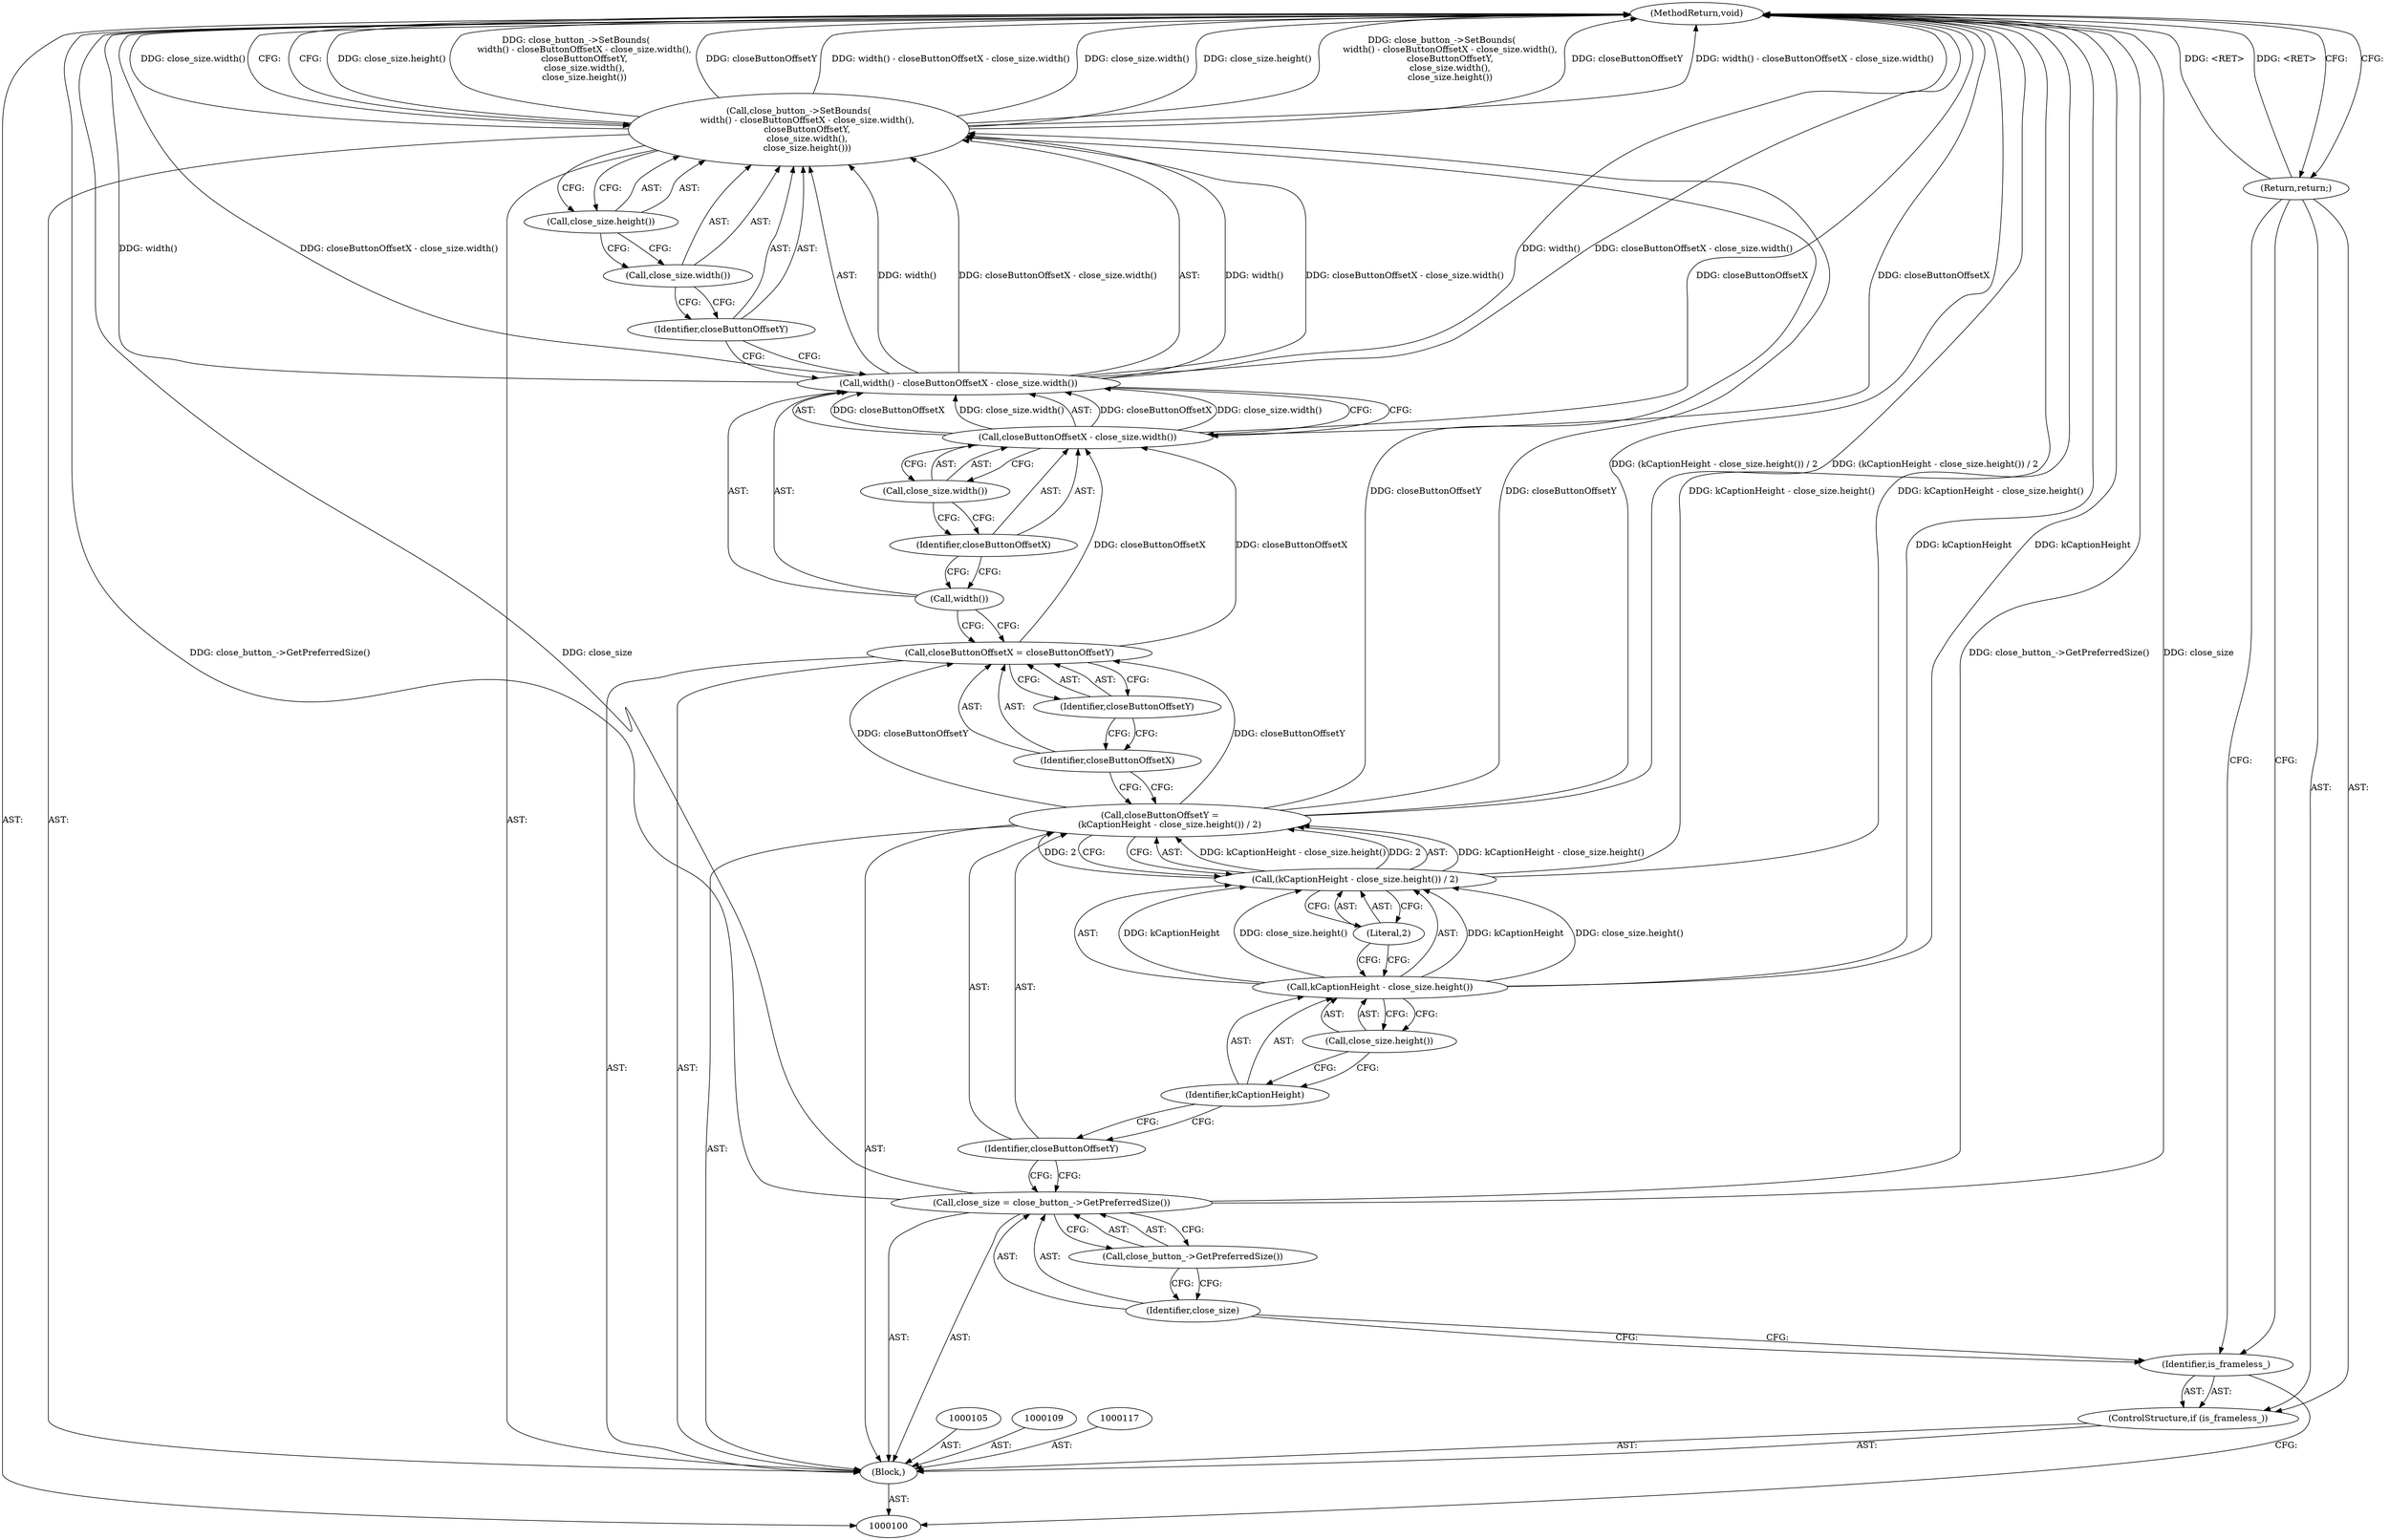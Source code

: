 digraph "0_Chrome_7f8cdab6fda192d15e45a3e9682b1eec427870c5_6" {
"1000130" [label="(MethodReturn,void)"];
"1000101" [label="(Block,)"];
"1000127" [label="(Identifier,closeButtonOffsetY)"];
"1000128" [label="(Call,close_size.width())"];
"1000129" [label="(Call,close_size.height())"];
"1000102" [label="(ControlStructure,if (is_frameless_))"];
"1000103" [label="(Identifier,is_frameless_)"];
"1000104" [label="(Return,return;)"];
"1000106" [label="(Call,close_size = close_button_->GetPreferredSize())"];
"1000107" [label="(Identifier,close_size)"];
"1000108" [label="(Call,close_button_->GetPreferredSize())"];
"1000110" [label="(Call,closeButtonOffsetY =\n       (kCaptionHeight - close_size.height()) / 2)"];
"1000111" [label="(Identifier,closeButtonOffsetY)"];
"1000115" [label="(Call,close_size.height())"];
"1000116" [label="(Literal,2)"];
"1000112" [label="(Call,(kCaptionHeight - close_size.height()) / 2)"];
"1000113" [label="(Call,kCaptionHeight - close_size.height())"];
"1000114" [label="(Identifier,kCaptionHeight)"];
"1000120" [label="(Identifier,closeButtonOffsetY)"];
"1000118" [label="(Call,closeButtonOffsetX = closeButtonOffsetY)"];
"1000119" [label="(Identifier,closeButtonOffsetX)"];
"1000121" [label="(Call,close_button_->SetBounds(\n      width() - closeButtonOffsetX - close_size.width(),\n      closeButtonOffsetY,\n      close_size.width(),\n      close_size.height()))"];
"1000124" [label="(Call,closeButtonOffsetX - close_size.width())"];
"1000125" [label="(Identifier,closeButtonOffsetX)"];
"1000126" [label="(Call,close_size.width())"];
"1000122" [label="(Call,width() - closeButtonOffsetX - close_size.width())"];
"1000123" [label="(Call,width())"];
"1000130" -> "1000100"  [label="AST: "];
"1000130" -> "1000104"  [label="CFG: "];
"1000130" -> "1000121"  [label="CFG: "];
"1000124" -> "1000130"  [label="DDG: closeButtonOffsetX"];
"1000106" -> "1000130"  [label="DDG: close_button_->GetPreferredSize()"];
"1000106" -> "1000130"  [label="DDG: close_size"];
"1000113" -> "1000130"  [label="DDG: kCaptionHeight"];
"1000122" -> "1000130"  [label="DDG: width()"];
"1000122" -> "1000130"  [label="DDG: closeButtonOffsetX - close_size.width()"];
"1000121" -> "1000130"  [label="DDG: close_size.height()"];
"1000121" -> "1000130"  [label="DDG: close_button_->SetBounds(\n      width() - closeButtonOffsetX - close_size.width(),\n      closeButtonOffsetY,\n      close_size.width(),\n      close_size.height())"];
"1000121" -> "1000130"  [label="DDG: closeButtonOffsetY"];
"1000121" -> "1000130"  [label="DDG: width() - closeButtonOffsetX - close_size.width()"];
"1000121" -> "1000130"  [label="DDG: close_size.width()"];
"1000110" -> "1000130"  [label="DDG: (kCaptionHeight - close_size.height()) / 2"];
"1000112" -> "1000130"  [label="DDG: kCaptionHeight - close_size.height()"];
"1000104" -> "1000130"  [label="DDG: <RET>"];
"1000101" -> "1000100"  [label="AST: "];
"1000102" -> "1000101"  [label="AST: "];
"1000105" -> "1000101"  [label="AST: "];
"1000106" -> "1000101"  [label="AST: "];
"1000109" -> "1000101"  [label="AST: "];
"1000110" -> "1000101"  [label="AST: "];
"1000117" -> "1000101"  [label="AST: "];
"1000118" -> "1000101"  [label="AST: "];
"1000121" -> "1000101"  [label="AST: "];
"1000127" -> "1000121"  [label="AST: "];
"1000127" -> "1000122"  [label="CFG: "];
"1000128" -> "1000127"  [label="CFG: "];
"1000128" -> "1000121"  [label="AST: "];
"1000128" -> "1000127"  [label="CFG: "];
"1000129" -> "1000128"  [label="CFG: "];
"1000129" -> "1000121"  [label="AST: "];
"1000129" -> "1000128"  [label="CFG: "];
"1000121" -> "1000129"  [label="CFG: "];
"1000102" -> "1000101"  [label="AST: "];
"1000103" -> "1000102"  [label="AST: "];
"1000104" -> "1000102"  [label="AST: "];
"1000103" -> "1000102"  [label="AST: "];
"1000103" -> "1000100"  [label="CFG: "];
"1000104" -> "1000103"  [label="CFG: "];
"1000107" -> "1000103"  [label="CFG: "];
"1000104" -> "1000102"  [label="AST: "];
"1000104" -> "1000103"  [label="CFG: "];
"1000130" -> "1000104"  [label="CFG: "];
"1000104" -> "1000130"  [label="DDG: <RET>"];
"1000106" -> "1000101"  [label="AST: "];
"1000106" -> "1000108"  [label="CFG: "];
"1000107" -> "1000106"  [label="AST: "];
"1000108" -> "1000106"  [label="AST: "];
"1000111" -> "1000106"  [label="CFG: "];
"1000106" -> "1000130"  [label="DDG: close_button_->GetPreferredSize()"];
"1000106" -> "1000130"  [label="DDG: close_size"];
"1000107" -> "1000106"  [label="AST: "];
"1000107" -> "1000103"  [label="CFG: "];
"1000108" -> "1000107"  [label="CFG: "];
"1000108" -> "1000106"  [label="AST: "];
"1000108" -> "1000107"  [label="CFG: "];
"1000106" -> "1000108"  [label="CFG: "];
"1000110" -> "1000101"  [label="AST: "];
"1000110" -> "1000112"  [label="CFG: "];
"1000111" -> "1000110"  [label="AST: "];
"1000112" -> "1000110"  [label="AST: "];
"1000119" -> "1000110"  [label="CFG: "];
"1000110" -> "1000130"  [label="DDG: (kCaptionHeight - close_size.height()) / 2"];
"1000112" -> "1000110"  [label="DDG: kCaptionHeight - close_size.height()"];
"1000112" -> "1000110"  [label="DDG: 2"];
"1000110" -> "1000118"  [label="DDG: closeButtonOffsetY"];
"1000110" -> "1000121"  [label="DDG: closeButtonOffsetY"];
"1000111" -> "1000110"  [label="AST: "];
"1000111" -> "1000106"  [label="CFG: "];
"1000114" -> "1000111"  [label="CFG: "];
"1000115" -> "1000113"  [label="AST: "];
"1000115" -> "1000114"  [label="CFG: "];
"1000113" -> "1000115"  [label="CFG: "];
"1000116" -> "1000112"  [label="AST: "];
"1000116" -> "1000113"  [label="CFG: "];
"1000112" -> "1000116"  [label="CFG: "];
"1000112" -> "1000110"  [label="AST: "];
"1000112" -> "1000116"  [label="CFG: "];
"1000113" -> "1000112"  [label="AST: "];
"1000116" -> "1000112"  [label="AST: "];
"1000110" -> "1000112"  [label="CFG: "];
"1000112" -> "1000130"  [label="DDG: kCaptionHeight - close_size.height()"];
"1000112" -> "1000110"  [label="DDG: kCaptionHeight - close_size.height()"];
"1000112" -> "1000110"  [label="DDG: 2"];
"1000113" -> "1000112"  [label="DDG: kCaptionHeight"];
"1000113" -> "1000112"  [label="DDG: close_size.height()"];
"1000113" -> "1000112"  [label="AST: "];
"1000113" -> "1000115"  [label="CFG: "];
"1000114" -> "1000113"  [label="AST: "];
"1000115" -> "1000113"  [label="AST: "];
"1000116" -> "1000113"  [label="CFG: "];
"1000113" -> "1000130"  [label="DDG: kCaptionHeight"];
"1000113" -> "1000112"  [label="DDG: kCaptionHeight"];
"1000113" -> "1000112"  [label="DDG: close_size.height()"];
"1000114" -> "1000113"  [label="AST: "];
"1000114" -> "1000111"  [label="CFG: "];
"1000115" -> "1000114"  [label="CFG: "];
"1000120" -> "1000118"  [label="AST: "];
"1000120" -> "1000119"  [label="CFG: "];
"1000118" -> "1000120"  [label="CFG: "];
"1000118" -> "1000101"  [label="AST: "];
"1000118" -> "1000120"  [label="CFG: "];
"1000119" -> "1000118"  [label="AST: "];
"1000120" -> "1000118"  [label="AST: "];
"1000123" -> "1000118"  [label="CFG: "];
"1000110" -> "1000118"  [label="DDG: closeButtonOffsetY"];
"1000118" -> "1000124"  [label="DDG: closeButtonOffsetX"];
"1000119" -> "1000118"  [label="AST: "];
"1000119" -> "1000110"  [label="CFG: "];
"1000120" -> "1000119"  [label="CFG: "];
"1000121" -> "1000101"  [label="AST: "];
"1000121" -> "1000129"  [label="CFG: "];
"1000122" -> "1000121"  [label="AST: "];
"1000127" -> "1000121"  [label="AST: "];
"1000128" -> "1000121"  [label="AST: "];
"1000129" -> "1000121"  [label="AST: "];
"1000130" -> "1000121"  [label="CFG: "];
"1000121" -> "1000130"  [label="DDG: close_size.height()"];
"1000121" -> "1000130"  [label="DDG: close_button_->SetBounds(\n      width() - closeButtonOffsetX - close_size.width(),\n      closeButtonOffsetY,\n      close_size.width(),\n      close_size.height())"];
"1000121" -> "1000130"  [label="DDG: closeButtonOffsetY"];
"1000121" -> "1000130"  [label="DDG: width() - closeButtonOffsetX - close_size.width()"];
"1000121" -> "1000130"  [label="DDG: close_size.width()"];
"1000122" -> "1000121"  [label="DDG: width()"];
"1000122" -> "1000121"  [label="DDG: closeButtonOffsetX - close_size.width()"];
"1000110" -> "1000121"  [label="DDG: closeButtonOffsetY"];
"1000124" -> "1000122"  [label="AST: "];
"1000124" -> "1000126"  [label="CFG: "];
"1000125" -> "1000124"  [label="AST: "];
"1000126" -> "1000124"  [label="AST: "];
"1000122" -> "1000124"  [label="CFG: "];
"1000124" -> "1000130"  [label="DDG: closeButtonOffsetX"];
"1000124" -> "1000122"  [label="DDG: closeButtonOffsetX"];
"1000124" -> "1000122"  [label="DDG: close_size.width()"];
"1000118" -> "1000124"  [label="DDG: closeButtonOffsetX"];
"1000125" -> "1000124"  [label="AST: "];
"1000125" -> "1000123"  [label="CFG: "];
"1000126" -> "1000125"  [label="CFG: "];
"1000126" -> "1000124"  [label="AST: "];
"1000126" -> "1000125"  [label="CFG: "];
"1000124" -> "1000126"  [label="CFG: "];
"1000122" -> "1000121"  [label="AST: "];
"1000122" -> "1000124"  [label="CFG: "];
"1000123" -> "1000122"  [label="AST: "];
"1000124" -> "1000122"  [label="AST: "];
"1000127" -> "1000122"  [label="CFG: "];
"1000122" -> "1000130"  [label="DDG: width()"];
"1000122" -> "1000130"  [label="DDG: closeButtonOffsetX - close_size.width()"];
"1000122" -> "1000121"  [label="DDG: width()"];
"1000122" -> "1000121"  [label="DDG: closeButtonOffsetX - close_size.width()"];
"1000124" -> "1000122"  [label="DDG: closeButtonOffsetX"];
"1000124" -> "1000122"  [label="DDG: close_size.width()"];
"1000123" -> "1000122"  [label="AST: "];
"1000123" -> "1000118"  [label="CFG: "];
"1000125" -> "1000123"  [label="CFG: "];
}
